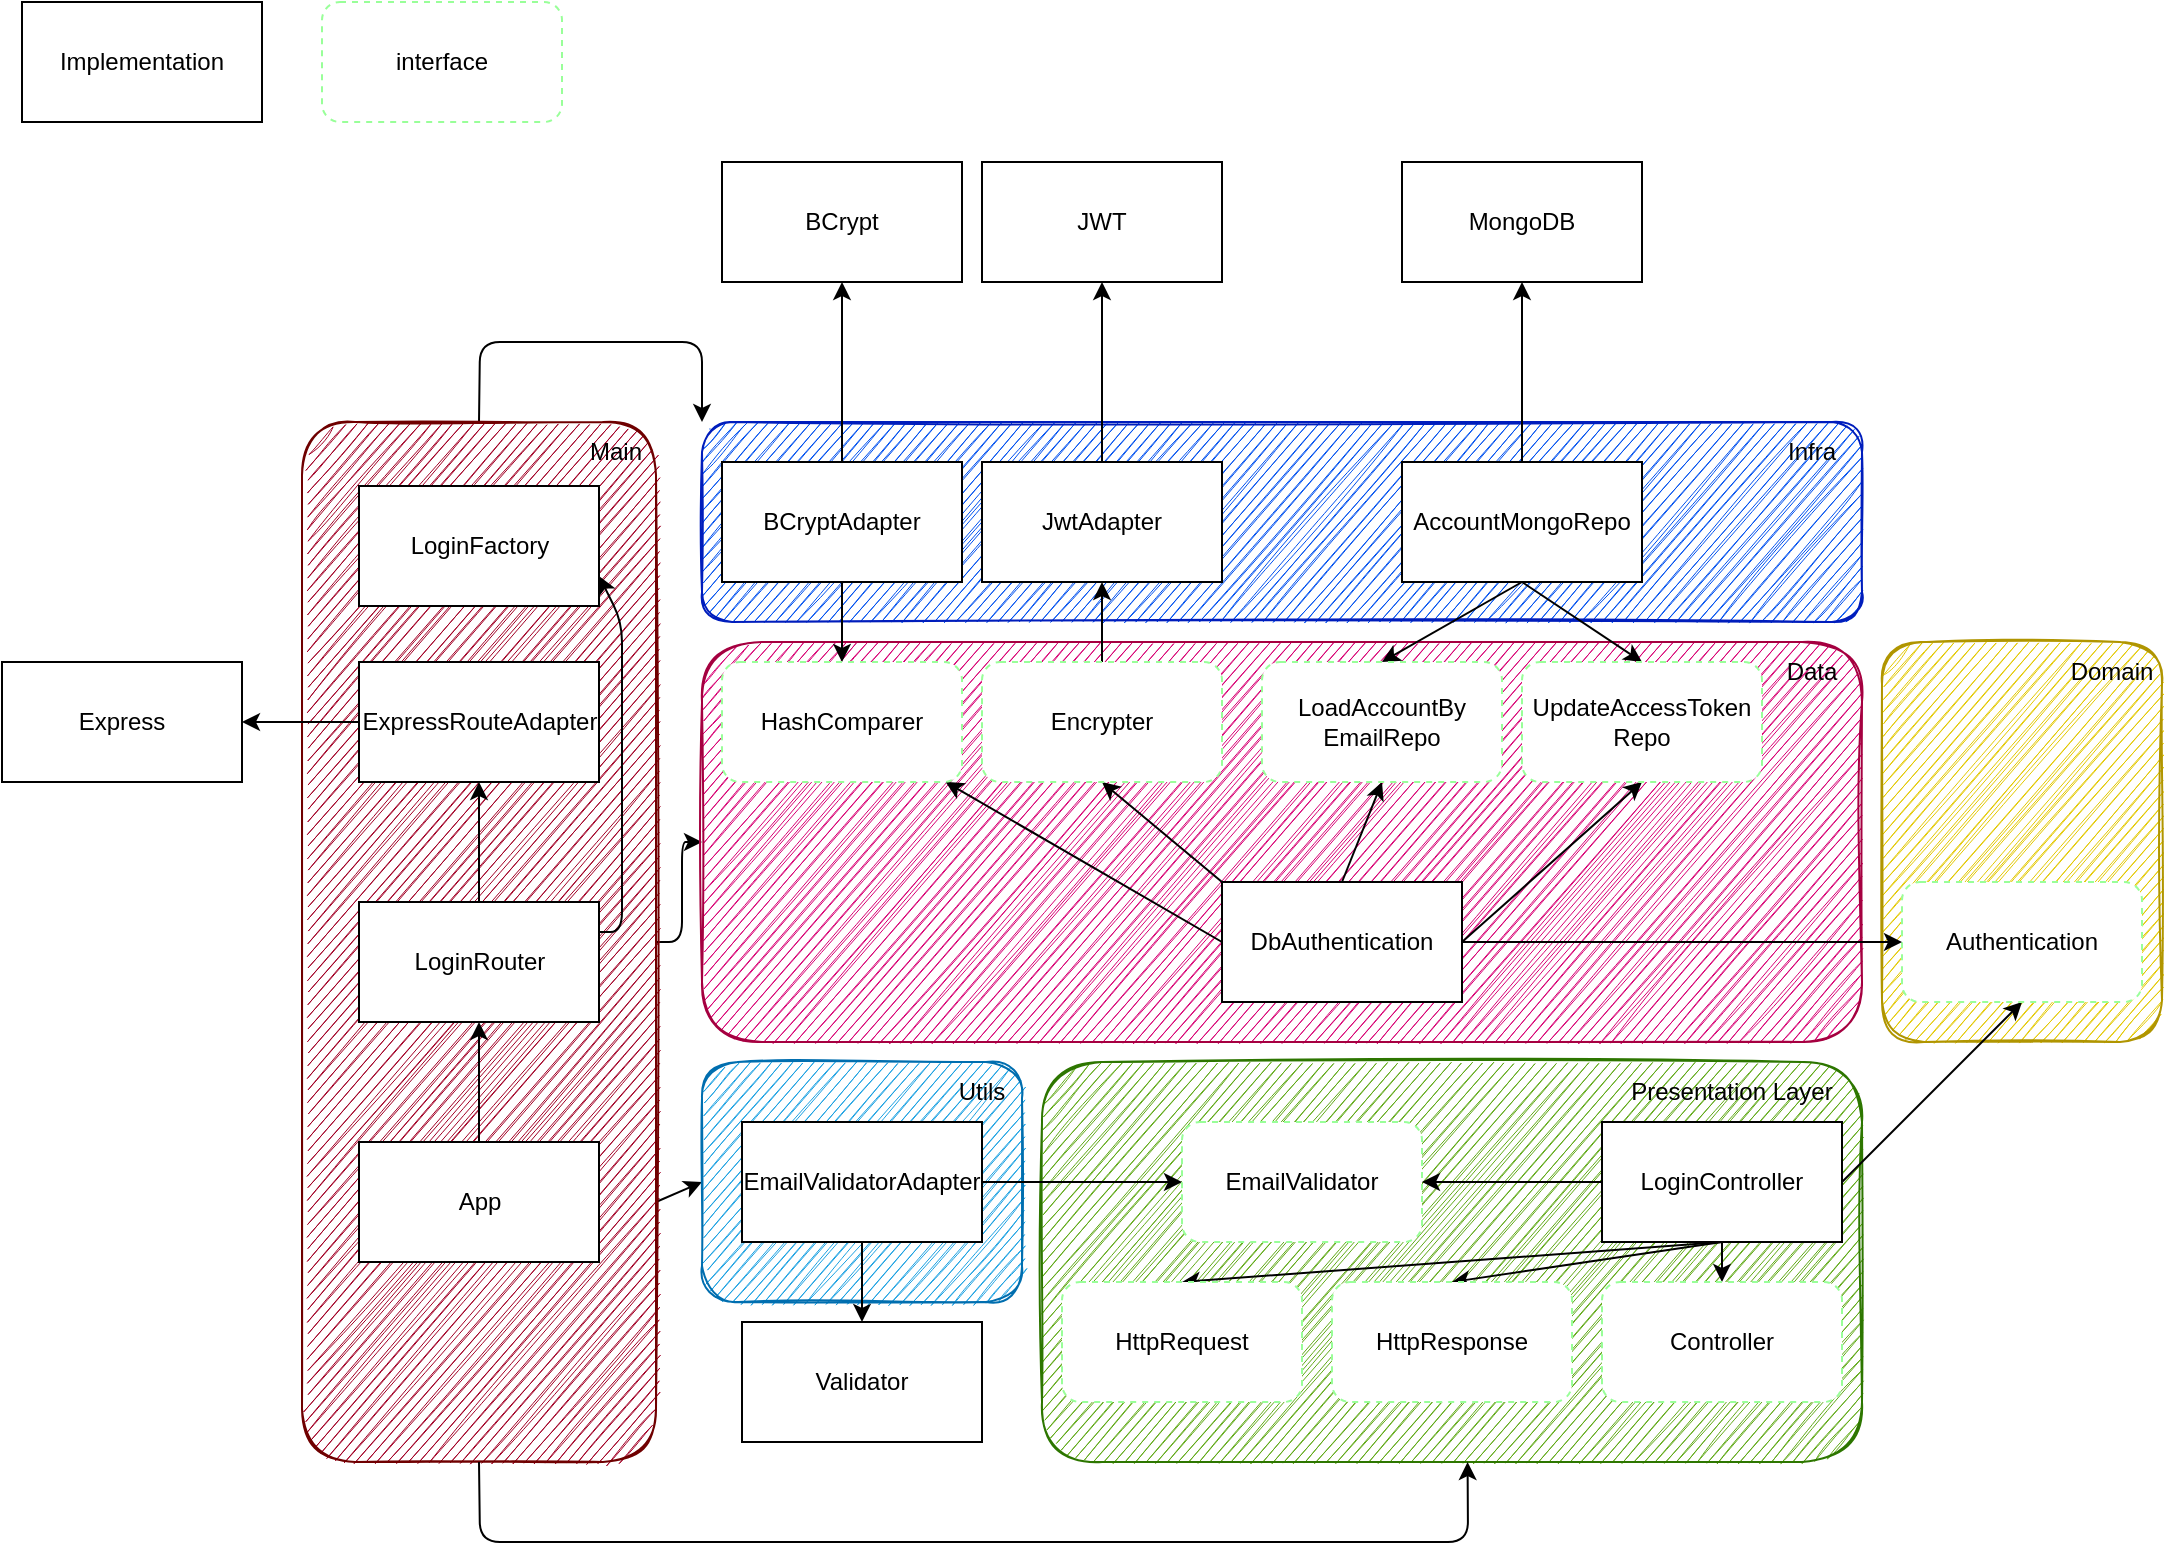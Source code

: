 <mxfile>
    <diagram id="qnrnbecF1q2KCxmxa9EX" name="Page-1">
        <mxGraphModel dx="1771" dy="1736" grid="1" gridSize="10" guides="1" tooltips="1" connect="1" arrows="1" fold="1" page="1" pageScale="1" pageWidth="827" pageHeight="1169" math="0" shadow="0">
            <root>
                <mxCell id="0"/>
                <mxCell id="1" parent="0"/>
                <mxCell id="68" style="edgeStyle=none;html=1;exitX=1;exitY=0.5;exitDx=0;exitDy=0;entryX=0;entryY=0.5;entryDx=0;entryDy=0;" parent="1" source="59" target="25" edge="1">
                    <mxGeometry relative="1" as="geometry">
                        <Array as="points">
                            <mxPoint x="-480" y="-690"/>
                            <mxPoint x="-480" y="-740"/>
                        </Array>
                    </mxGeometry>
                </mxCell>
                <mxCell id="69" style="edgeStyle=none;html=1;exitX=1;exitY=0.75;exitDx=0;exitDy=0;entryX=0;entryY=0.5;entryDx=0;entryDy=0;" parent="1" source="59" target="20" edge="1">
                    <mxGeometry relative="1" as="geometry"/>
                </mxCell>
                <mxCell id="70" style="edgeStyle=none;html=1;exitX=0.5;exitY=0;exitDx=0;exitDy=0;entryX=0;entryY=0;entryDx=0;entryDy=0;" parent="1" source="59" target="29" edge="1">
                    <mxGeometry relative="1" as="geometry">
                        <Array as="points">
                            <mxPoint x="-581" y="-990"/>
                            <mxPoint x="-470" y="-990"/>
                        </Array>
                    </mxGeometry>
                </mxCell>
                <mxCell id="59" value="" style="rounded=1;whiteSpace=wrap;html=1;fillColor=#a20025;fontColor=#ffffff;strokeColor=#6F0000;sketch=1;" parent="1" vertex="1">
                    <mxGeometry x="-670" y="-950" width="177" height="520" as="geometry"/>
                </mxCell>
                <mxCell id="23" value="" style="rounded=1;whiteSpace=wrap;html=1;fillColor=#e3c800;fontColor=#000000;strokeColor=#B09500;sketch=1;" parent="1" vertex="1">
                    <mxGeometry x="120" y="-840" width="140" height="200" as="geometry"/>
                </mxCell>
                <mxCell id="20" value="" style="rounded=1;whiteSpace=wrap;html=1;fillColor=#1ba1e2;fontColor=#ffffff;strokeColor=#006EAF;sketch=1;" parent="1" vertex="1">
                    <mxGeometry x="-470" y="-630" width="160" height="120" as="geometry"/>
                </mxCell>
                <mxCell id="7" value="" style="rounded=1;whiteSpace=wrap;html=1;fillColor=#60a917;fontColor=#ffffff;strokeColor=#2D7600;sketch=1;" parent="1" vertex="1">
                    <mxGeometry x="-300" y="-630" width="410" height="200" as="geometry"/>
                </mxCell>
                <mxCell id="9" value="" style="edgeStyle=none;html=1;" parent="1" source="2" target="8" edge="1">
                    <mxGeometry relative="1" as="geometry"/>
                </mxCell>
                <mxCell id="16" style="edgeStyle=none;html=1;exitX=0;exitY=0.5;exitDx=0;exitDy=0;entryX=1;entryY=0.5;entryDx=0;entryDy=0;" parent="1" source="2" target="15" edge="1">
                    <mxGeometry relative="1" as="geometry"/>
                </mxCell>
                <mxCell id="52" style="edgeStyle=none;html=1;exitX=1;exitY=0.5;exitDx=0;exitDy=0;entryX=0.5;entryY=1;entryDx=0;entryDy=0;" parent="1" source="2" target="22" edge="1">
                    <mxGeometry relative="1" as="geometry"/>
                </mxCell>
                <mxCell id="57" style="edgeStyle=none;html=1;exitX=0.5;exitY=1;exitDx=0;exitDy=0;entryX=0.5;entryY=0;entryDx=0;entryDy=0;" parent="1" source="2" target="55" edge="1">
                    <mxGeometry relative="1" as="geometry"/>
                </mxCell>
                <mxCell id="58" style="edgeStyle=none;html=1;exitX=0.5;exitY=1;exitDx=0;exitDy=0;entryX=0.5;entryY=0;entryDx=0;entryDy=0;" parent="1" source="2" target="56" edge="1">
                    <mxGeometry relative="1" as="geometry"/>
                </mxCell>
                <mxCell id="2" value="LoginController" style="rounded=0;whiteSpace=wrap;html=1;" parent="1" vertex="1">
                    <mxGeometry x="-20" y="-600" width="120" height="60" as="geometry"/>
                </mxCell>
                <mxCell id="62" style="edgeStyle=none;html=1;exitX=0;exitY=0.5;exitDx=0;exitDy=0;entryX=1;entryY=0.5;entryDx=0;entryDy=0;" parent="1" source="3" target="5" edge="1">
                    <mxGeometry relative="1" as="geometry"/>
                </mxCell>
                <mxCell id="3" value="ExpressRouteAdapter" style="rounded=0;whiteSpace=wrap;html=1;" parent="1" vertex="1">
                    <mxGeometry x="-641.5" y="-830" width="120" height="60" as="geometry"/>
                </mxCell>
                <mxCell id="5" value="Express&lt;br&gt;" style="rounded=0;whiteSpace=wrap;html=1;" parent="1" vertex="1">
                    <mxGeometry x="-820" y="-830" width="120" height="60" as="geometry"/>
                </mxCell>
                <mxCell id="8" value="Controller" style="rounded=1;whiteSpace=wrap;html=1;dashed=1;glass=0;sketch=0;strokeColor=#99FF99;" parent="1" vertex="1">
                    <mxGeometry x="-20" y="-520" width="120" height="60" as="geometry"/>
                </mxCell>
                <mxCell id="10" value="interface" style="rounded=1;whiteSpace=wrap;html=1;glass=0;dashed=1;sketch=0;strokeColor=#99FF99;" parent="1" vertex="1">
                    <mxGeometry x="-660" y="-1160" width="120" height="60" as="geometry"/>
                </mxCell>
                <mxCell id="12" value="Presentation Layer" style="text;html=1;strokeColor=none;fillColor=none;align=center;verticalAlign=middle;whiteSpace=wrap;rounded=0;glass=0;dashed=1;sketch=0;" parent="1" vertex="1">
                    <mxGeometry x="-20" y="-630" width="130" height="30" as="geometry"/>
                </mxCell>
                <mxCell id="17" style="edgeStyle=none;html=1;exitX=1;exitY=0.5;exitDx=0;exitDy=0;entryX=0;entryY=0.5;entryDx=0;entryDy=0;" parent="1" source="14" target="15" edge="1">
                    <mxGeometry relative="1" as="geometry"/>
                </mxCell>
                <mxCell id="19" value="" style="edgeStyle=none;html=1;" parent="1" source="14" target="18" edge="1">
                    <mxGeometry relative="1" as="geometry"/>
                </mxCell>
                <mxCell id="14" value="EmailValidatorAdapter" style="rounded=0;whiteSpace=wrap;html=1;" parent="1" vertex="1">
                    <mxGeometry x="-450" y="-600" width="120" height="60" as="geometry"/>
                </mxCell>
                <mxCell id="15" value="EmailValidator" style="rounded=1;whiteSpace=wrap;html=1;dashed=1;glass=0;sketch=0;strokeColor=#99FF99;" parent="1" vertex="1">
                    <mxGeometry x="-230" y="-600" width="120" height="60" as="geometry"/>
                </mxCell>
                <mxCell id="18" value="Validator" style="rounded=0;whiteSpace=wrap;html=1;" parent="1" vertex="1">
                    <mxGeometry x="-450" y="-500" width="120" height="60" as="geometry"/>
                </mxCell>
                <mxCell id="21" value="Utils" style="text;html=1;strokeColor=none;fillColor=none;align=center;verticalAlign=middle;whiteSpace=wrap;rounded=0;glass=0;dashed=1;sketch=0;" parent="1" vertex="1">
                    <mxGeometry x="-350" y="-630" width="40" height="30" as="geometry"/>
                </mxCell>
                <mxCell id="22" value="Authentication" style="rounded=1;whiteSpace=wrap;html=1;dashed=1;glass=0;sketch=0;strokeColor=#99FF99;" parent="1" vertex="1">
                    <mxGeometry x="130" y="-720" width="120" height="60" as="geometry"/>
                </mxCell>
                <mxCell id="24" value="Domain" style="text;html=1;strokeColor=none;fillColor=none;align=center;verticalAlign=middle;whiteSpace=wrap;rounded=0;glass=0;dashed=1;sketch=0;" parent="1" vertex="1">
                    <mxGeometry x="210" y="-840" width="50" height="30" as="geometry"/>
                </mxCell>
                <mxCell id="25" value="" style="rounded=1;whiteSpace=wrap;html=1;fillColor=#d80073;fontColor=#ffffff;strokeColor=#A50040;sketch=1;" parent="1" vertex="1">
                    <mxGeometry x="-470" y="-840" width="580" height="200" as="geometry"/>
                </mxCell>
                <mxCell id="26" value="Data" style="text;html=1;strokeColor=none;fillColor=none;align=center;verticalAlign=middle;whiteSpace=wrap;rounded=0;glass=0;dashed=1;sketch=0;" parent="1" vertex="1">
                    <mxGeometry x="60" y="-840" width="50" height="30" as="geometry"/>
                </mxCell>
                <mxCell id="36" style="edgeStyle=none;rounded=0;html=1;exitX=0;exitY=0.5;exitDx=0;exitDy=0;" parent="1" source="27" target="35" edge="1">
                    <mxGeometry relative="1" as="geometry"/>
                </mxCell>
                <mxCell id="50" style="edgeStyle=none;html=1;exitX=0.5;exitY=0;exitDx=0;exitDy=0;entryX=0.5;entryY=1;entryDx=0;entryDy=0;" parent="1" source="27" target="41" edge="1">
                    <mxGeometry relative="1" as="geometry"/>
                </mxCell>
                <mxCell id="51" style="edgeStyle=none;html=1;exitX=1;exitY=0.5;exitDx=0;exitDy=0;entryX=0.5;entryY=1;entryDx=0;entryDy=0;" parent="1" source="27" target="47" edge="1">
                    <mxGeometry relative="1" as="geometry"/>
                </mxCell>
                <mxCell id="53" style="edgeStyle=none;html=1;exitX=1;exitY=0.5;exitDx=0;exitDy=0;entryX=0;entryY=0.5;entryDx=0;entryDy=0;" parent="1" source="27" target="22" edge="1">
                    <mxGeometry relative="1" as="geometry"/>
                </mxCell>
                <mxCell id="73" style="edgeStyle=none;html=1;exitX=0;exitY=0;exitDx=0;exitDy=0;entryX=0.5;entryY=1;entryDx=0;entryDy=0;" parent="1" source="27" target="72" edge="1">
                    <mxGeometry relative="1" as="geometry"/>
                </mxCell>
                <mxCell id="27" value="DbAuthentication" style="rounded=0;whiteSpace=wrap;html=1;" parent="1" vertex="1">
                    <mxGeometry x="-210" y="-720" width="120" height="60" as="geometry"/>
                </mxCell>
                <mxCell id="29" value="" style="rounded=1;whiteSpace=wrap;html=1;fillColor=#0050ef;fontColor=#ffffff;strokeColor=#001DBC;glass=0;sketch=1;" parent="1" vertex="1">
                    <mxGeometry x="-470" y="-950" width="580" height="100" as="geometry"/>
                </mxCell>
                <mxCell id="30" value="Infra" style="text;html=1;strokeColor=none;fillColor=none;align=center;verticalAlign=middle;whiteSpace=wrap;rounded=0;glass=0;dashed=1;sketch=0;" parent="1" vertex="1">
                    <mxGeometry x="60" y="-950" width="50" height="30" as="geometry"/>
                </mxCell>
                <mxCell id="33" value="" style="edgeStyle=none;rounded=0;html=1;" parent="1" source="31" target="32" edge="1">
                    <mxGeometry relative="1" as="geometry"/>
                </mxCell>
                <mxCell id="49" style="edgeStyle=none;html=1;exitX=0.5;exitY=1;exitDx=0;exitDy=0;entryX=0.5;entryY=0;entryDx=0;entryDy=0;" parent="1" source="31" target="35" edge="1">
                    <mxGeometry relative="1" as="geometry"/>
                </mxCell>
                <mxCell id="31" value="BCryptAdapter" style="rounded=0;whiteSpace=wrap;html=1;" parent="1" vertex="1">
                    <mxGeometry x="-460" y="-930" width="120" height="60" as="geometry"/>
                </mxCell>
                <mxCell id="32" value="BCrypt" style="rounded=0;whiteSpace=wrap;html=1;" parent="1" vertex="1">
                    <mxGeometry x="-460" y="-1080" width="120" height="60" as="geometry"/>
                </mxCell>
                <mxCell id="34" value="Implementation" style="rounded=0;whiteSpace=wrap;html=1;" parent="1" vertex="1">
                    <mxGeometry x="-810" y="-1160" width="120" height="60" as="geometry"/>
                </mxCell>
                <mxCell id="35" value="HashComparer" style="rounded=1;whiteSpace=wrap;html=1;dashed=1;glass=0;sketch=0;strokeColor=#99FF99;" parent="1" vertex="1">
                    <mxGeometry x="-460" y="-830" width="120" height="60" as="geometry"/>
                </mxCell>
                <mxCell id="46" style="edgeStyle=none;html=1;exitX=0.5;exitY=1;exitDx=0;exitDy=0;entryX=0.5;entryY=0;entryDx=0;entryDy=0;" parent="1" source="44" target="41" edge="1">
                    <mxGeometry relative="1" as="geometry">
                        <mxPoint x="-130" y="-870" as="sourcePoint"/>
                    </mxGeometry>
                </mxCell>
                <mxCell id="39" value="MongoDB" style="rounded=0;whiteSpace=wrap;html=1;" parent="1" vertex="1">
                    <mxGeometry x="-120" y="-1080" width="120" height="60" as="geometry"/>
                </mxCell>
                <mxCell id="41" value="LoadAccountBy&lt;br&gt;EmailRepo" style="rounded=1;whiteSpace=wrap;html=1;dashed=1;glass=0;sketch=0;strokeColor=#99FF99;" parent="1" vertex="1">
                    <mxGeometry x="-190" y="-830" width="120" height="60" as="geometry"/>
                </mxCell>
                <mxCell id="45" style="edgeStyle=none;html=1;exitX=0.5;exitY=0;exitDx=0;exitDy=0;entryX=0.5;entryY=1;entryDx=0;entryDy=0;" parent="1" source="44" target="39" edge="1">
                    <mxGeometry relative="1" as="geometry"/>
                </mxCell>
                <mxCell id="48" style="edgeStyle=none;html=1;exitX=0.5;exitY=1;exitDx=0;exitDy=0;entryX=0.5;entryY=0;entryDx=0;entryDy=0;" parent="1" source="44" target="47" edge="1">
                    <mxGeometry relative="1" as="geometry"/>
                </mxCell>
                <mxCell id="44" value="AccountMongoRepo" style="rounded=0;whiteSpace=wrap;html=1;" parent="1" vertex="1">
                    <mxGeometry x="-120" y="-930" width="120" height="60" as="geometry"/>
                </mxCell>
                <mxCell id="47" value="UpdateAccessToken&lt;br&gt;Repo" style="rounded=1;whiteSpace=wrap;html=1;dashed=1;glass=0;sketch=0;strokeColor=#99FF99;" parent="1" vertex="1">
                    <mxGeometry x="-60" y="-830" width="120" height="60" as="geometry"/>
                </mxCell>
                <mxCell id="55" value="HttpResponse" style="rounded=1;whiteSpace=wrap;html=1;dashed=1;glass=0;sketch=0;strokeColor=#99FF99;" parent="1" vertex="1">
                    <mxGeometry x="-155" y="-520" width="120" height="60" as="geometry"/>
                </mxCell>
                <mxCell id="56" value="HttpRequest" style="rounded=1;whiteSpace=wrap;html=1;dashed=1;glass=0;sketch=0;strokeColor=#99FF99;" parent="1" vertex="1">
                    <mxGeometry x="-290" y="-520" width="120" height="60" as="geometry"/>
                </mxCell>
                <mxCell id="60" style="edgeStyle=none;html=1;exitX=0.5;exitY=1;exitDx=0;exitDy=0;entryX=0.519;entryY=1;entryDx=0;entryDy=0;entryPerimeter=0;" parent="1" source="59" target="7" edge="1">
                    <mxGeometry relative="1" as="geometry">
                        <Array as="points">
                            <mxPoint x="-581" y="-390"/>
                            <mxPoint x="-87" y="-390"/>
                        </Array>
                    </mxGeometry>
                </mxCell>
                <mxCell id="63" value="LoginFactory" style="rounded=0;whiteSpace=wrap;html=1;" parent="1" vertex="1">
                    <mxGeometry x="-641.5" y="-918" width="120" height="60" as="geometry"/>
                </mxCell>
                <mxCell id="67" style="edgeStyle=none;html=1;exitX=0.5;exitY=0;exitDx=0;exitDy=0;entryX=0.5;entryY=1;entryDx=0;entryDy=0;" parent="1" source="64" target="3" edge="1">
                    <mxGeometry relative="1" as="geometry"/>
                </mxCell>
                <mxCell id="78" style="edgeStyle=none;html=1;exitX=1;exitY=0.25;exitDx=0;exitDy=0;entryX=1;entryY=0.75;entryDx=0;entryDy=0;" parent="1" source="64" target="63" edge="1">
                    <mxGeometry relative="1" as="geometry">
                        <Array as="points">
                            <mxPoint x="-510" y="-695"/>
                            <mxPoint x="-510" y="-850"/>
                        </Array>
                    </mxGeometry>
                </mxCell>
                <mxCell id="64" value="LoginRouter" style="rounded=0;whiteSpace=wrap;html=1;" parent="1" vertex="1">
                    <mxGeometry x="-641.5" y="-710" width="120" height="60" as="geometry"/>
                </mxCell>
                <mxCell id="66" style="edgeStyle=none;html=1;exitX=0.5;exitY=0;exitDx=0;exitDy=0;entryX=0.5;entryY=1;entryDx=0;entryDy=0;" parent="1" source="65" target="64" edge="1">
                    <mxGeometry relative="1" as="geometry"/>
                </mxCell>
                <mxCell id="65" value="App" style="rounded=0;whiteSpace=wrap;html=1;" parent="1" vertex="1">
                    <mxGeometry x="-641.5" y="-590" width="120" height="60" as="geometry"/>
                </mxCell>
                <mxCell id="71" value="Main" style="text;html=1;strokeColor=none;fillColor=none;align=center;verticalAlign=middle;whiteSpace=wrap;rounded=0;glass=0;dashed=1;sketch=0;" parent="1" vertex="1">
                    <mxGeometry x="-533" y="-950" width="40" height="30" as="geometry"/>
                </mxCell>
                <mxCell id="77" style="edgeStyle=none;html=1;exitX=0.5;exitY=0;exitDx=0;exitDy=0;entryX=0.5;entryY=1;entryDx=0;entryDy=0;" parent="1" source="72" target="74" edge="1">
                    <mxGeometry relative="1" as="geometry"/>
                </mxCell>
                <mxCell id="72" value="Encrypter" style="rounded=1;whiteSpace=wrap;html=1;dashed=1;glass=0;sketch=0;strokeColor=#99FF99;" parent="1" vertex="1">
                    <mxGeometry x="-330" y="-830" width="120" height="60" as="geometry"/>
                </mxCell>
                <mxCell id="76" style="edgeStyle=none;html=1;exitX=0.5;exitY=0;exitDx=0;exitDy=0;entryX=0.5;entryY=1;entryDx=0;entryDy=0;" parent="1" source="74" target="75" edge="1">
                    <mxGeometry relative="1" as="geometry"/>
                </mxCell>
                <mxCell id="74" value="JwtAdapter" style="rounded=0;whiteSpace=wrap;html=1;" parent="1" vertex="1">
                    <mxGeometry x="-330" y="-930" width="120" height="60" as="geometry"/>
                </mxCell>
                <mxCell id="75" value="JWT" style="rounded=0;whiteSpace=wrap;html=1;" parent="1" vertex="1">
                    <mxGeometry x="-330" y="-1080" width="120" height="60" as="geometry"/>
                </mxCell>
            </root>
        </mxGraphModel>
    </diagram>
</mxfile>